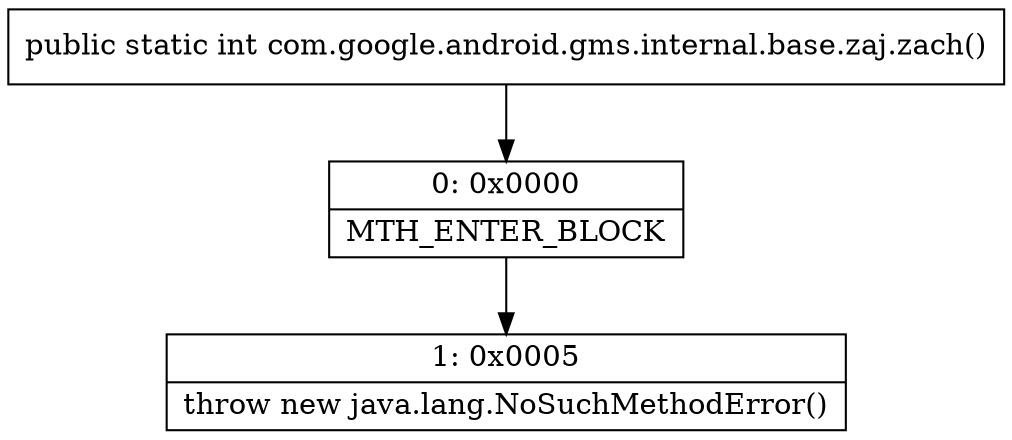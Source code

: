 digraph "CFG forcom.google.android.gms.internal.base.zaj.zach()I" {
Node_0 [shape=record,label="{0\:\ 0x0000|MTH_ENTER_BLOCK\l}"];
Node_1 [shape=record,label="{1\:\ 0x0005|throw new java.lang.NoSuchMethodError()\l}"];
MethodNode[shape=record,label="{public static int com.google.android.gms.internal.base.zaj.zach() }"];
MethodNode -> Node_0;
Node_0 -> Node_1;
}

